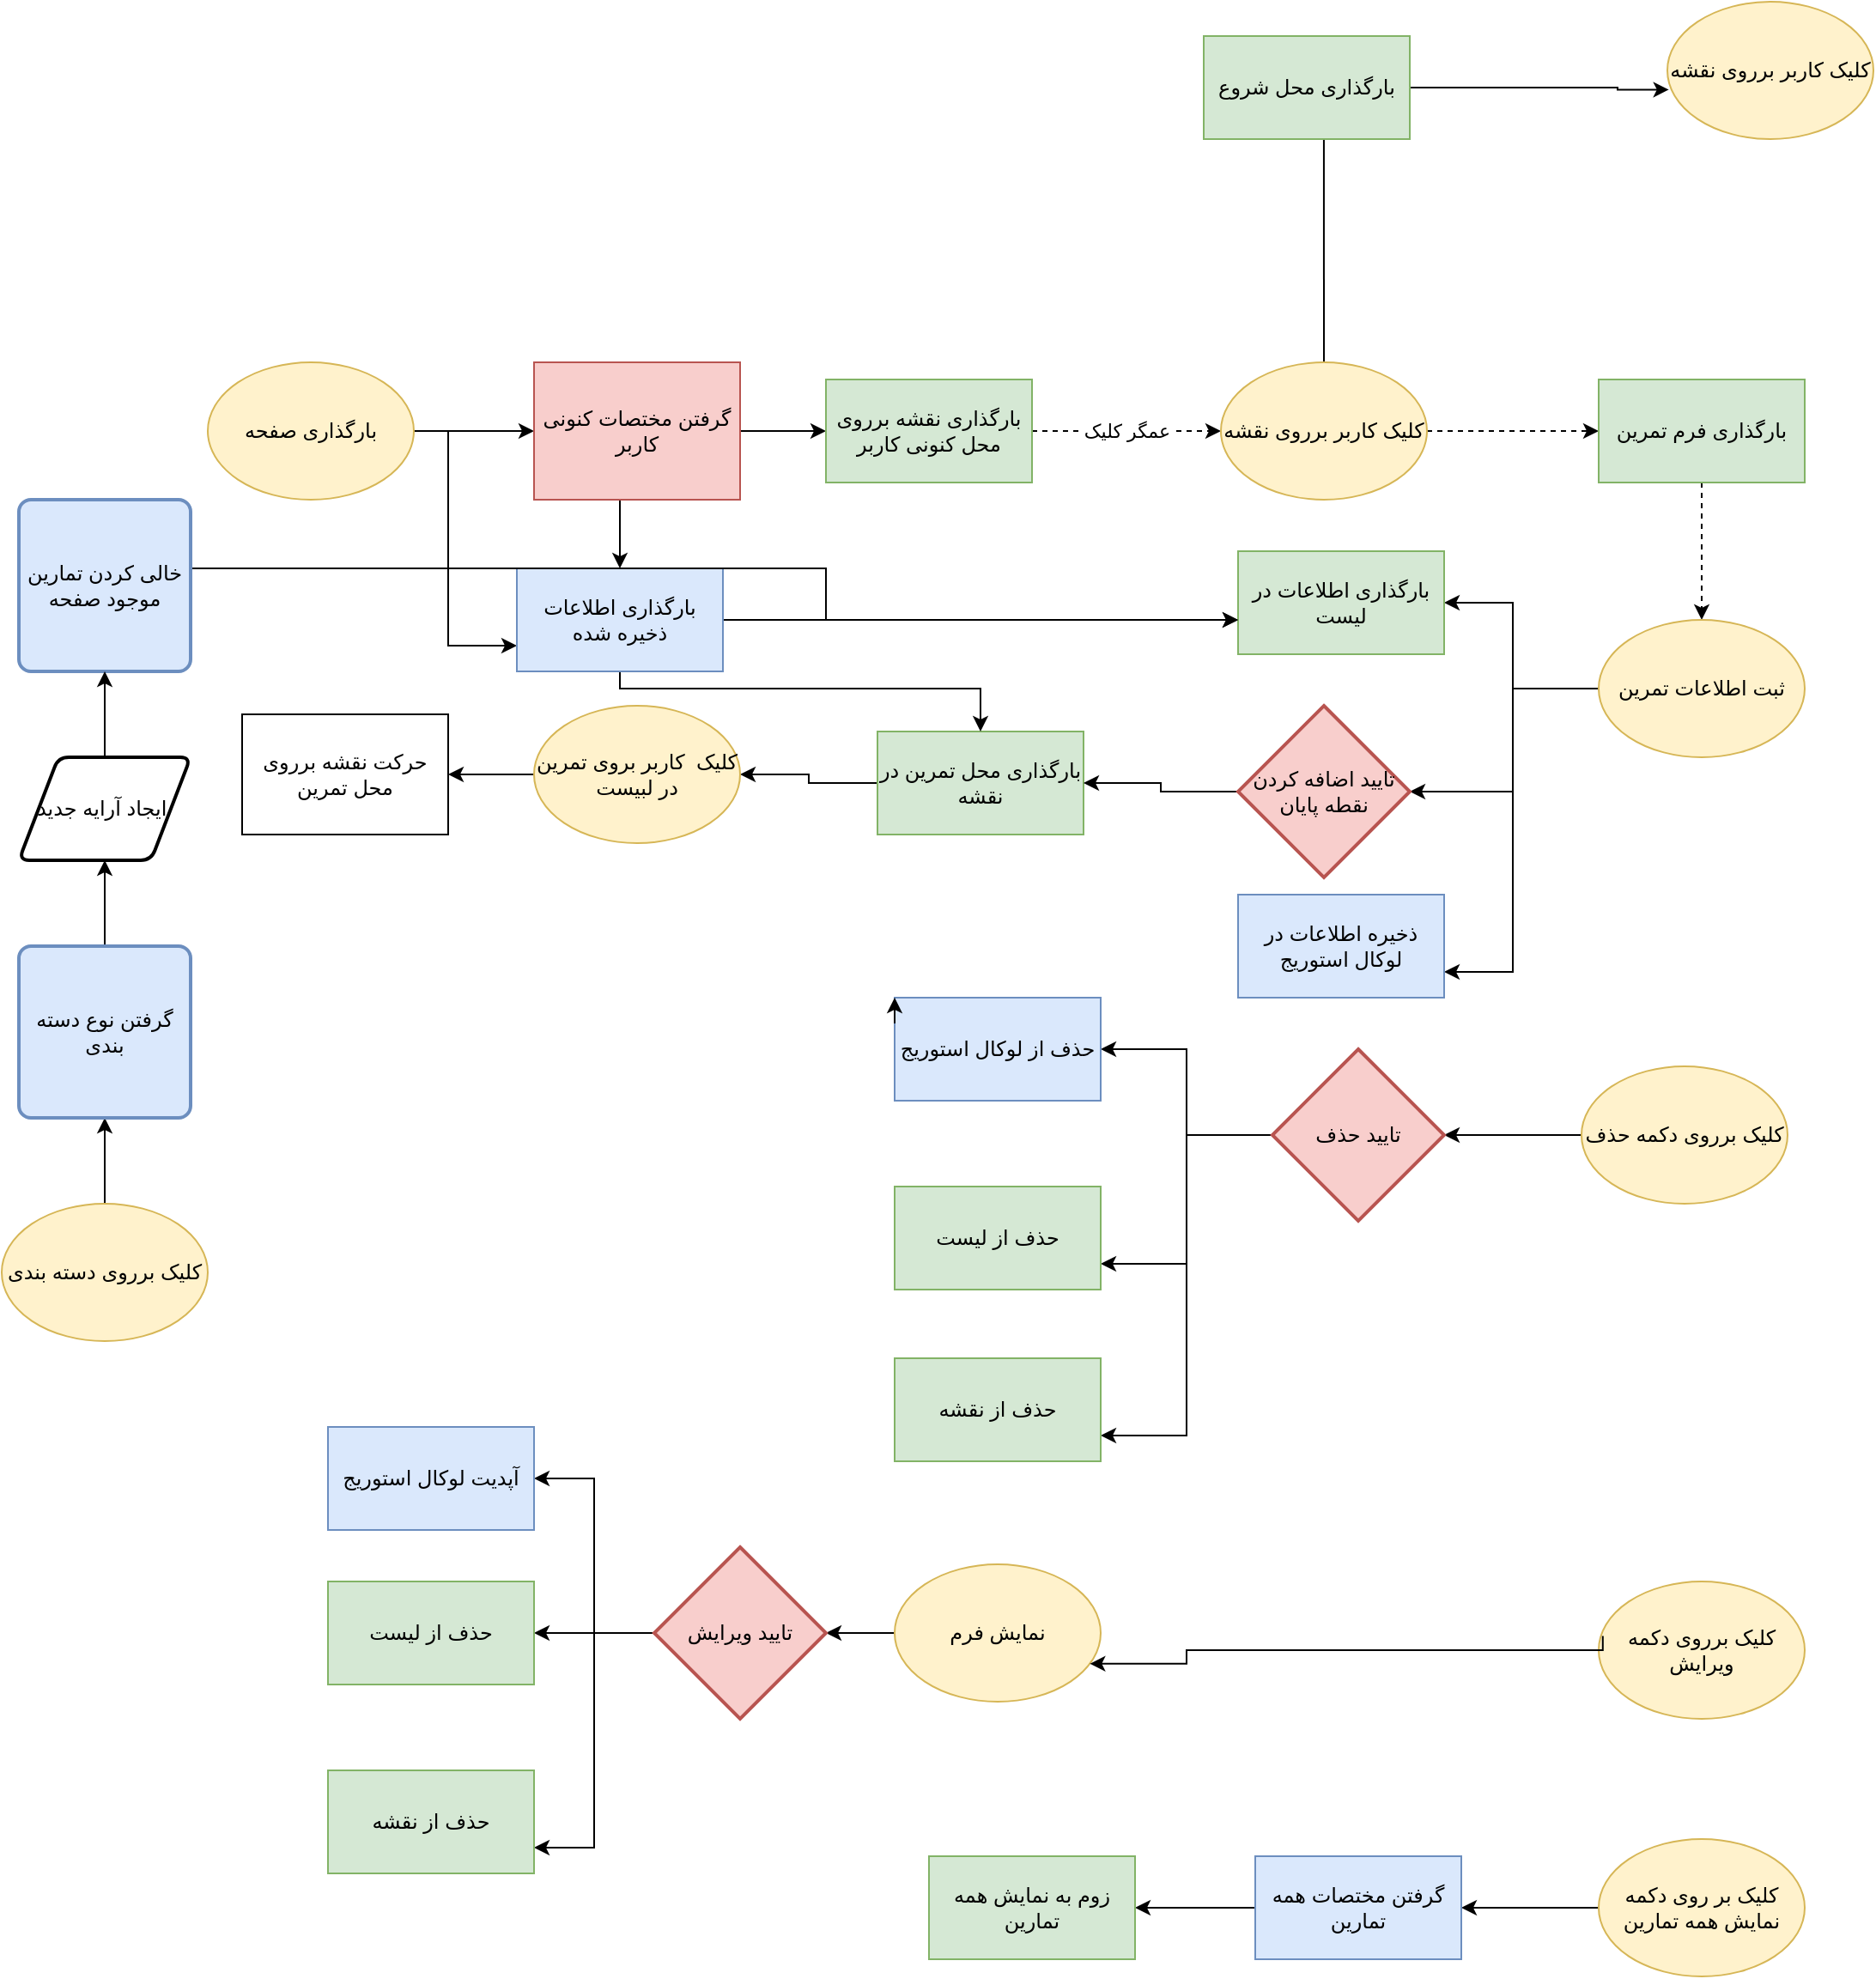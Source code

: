 <mxfile version="14.4.3" type="device"><diagram id="kmA88aOKymLp-5hWI0Im" name="Page-1"><mxGraphModel dx="2055" dy="1796" grid="1" gridSize="10" guides="1" tooltips="1" connect="1" arrows="1" fold="1" page="1" pageScale="1" pageWidth="850" pageHeight="1100" math="0" shadow="0"><root><mxCell id="0"/><mxCell id="1" parent="0"/><mxCell id="PQqwstBrlagNr3IVlRmh-4" value="" style="edgeStyle=orthogonalEdgeStyle;rounded=0;orthogonalLoop=1;jettySize=auto;html=1;" parent="1" source="PQqwstBrlagNr3IVlRmh-2" target="PQqwstBrlagNr3IVlRmh-3" edge="1"><mxGeometry relative="1" as="geometry"/></mxCell><mxCell id="PQqwstBrlagNr3IVlRmh-26" style="edgeStyle=orthogonalEdgeStyle;rounded=0;orthogonalLoop=1;jettySize=auto;html=1;entryX=0;entryY=0.75;entryDx=0;entryDy=0;" parent="1" source="PQqwstBrlagNr3IVlRmh-2" target="PQqwstBrlagNr3IVlRmh-25" edge="1"><mxGeometry relative="1" as="geometry"><Array as="points"><mxPoint x="220" y="100"/><mxPoint x="220" y="225"/></Array></mxGeometry></mxCell><mxCell id="PQqwstBrlagNr3IVlRmh-2" value="بارگذاری صفحه" style="ellipse;whiteSpace=wrap;html=1;fillColor=#fff2cc;strokeColor=#d6b656;" parent="1" vertex="1"><mxGeometry x="80" y="60" width="120" height="80" as="geometry"/></mxCell><mxCell id="PQqwstBrlagNr3IVlRmh-6" value="" style="edgeStyle=orthogonalEdgeStyle;rounded=0;orthogonalLoop=1;jettySize=auto;html=1;" parent="1" source="PQqwstBrlagNr3IVlRmh-3" target="PQqwstBrlagNr3IVlRmh-5" edge="1"><mxGeometry relative="1" as="geometry"/></mxCell><mxCell id="PQqwstBrlagNr3IVlRmh-27" style="edgeStyle=orthogonalEdgeStyle;rounded=0;orthogonalLoop=1;jettySize=auto;html=1;" parent="1" source="PQqwstBrlagNr3IVlRmh-3" target="PQqwstBrlagNr3IVlRmh-25" edge="1"><mxGeometry relative="1" as="geometry"><Array as="points"><mxPoint x="320" y="160"/><mxPoint x="320" y="160"/></Array></mxGeometry></mxCell><mxCell id="PQqwstBrlagNr3IVlRmh-3" value="گرفتن مختصات کنونی کاربر" style="rounded=0;whiteSpace=wrap;html=1;fillColor=#f8cecc;strokeColor=#b85450;" parent="1" vertex="1"><mxGeometry x="270" y="60" width="120" height="80" as="geometry"/></mxCell><mxCell id="PQqwstBrlagNr3IVlRmh-8" value="عمگر کلیک" style="edgeStyle=orthogonalEdgeStyle;rounded=0;orthogonalLoop=1;jettySize=auto;html=1;dashed=1;" parent="1" source="PQqwstBrlagNr3IVlRmh-5" target="PQqwstBrlagNr3IVlRmh-7" edge="1"><mxGeometry relative="1" as="geometry"/></mxCell><mxCell id="PQqwstBrlagNr3IVlRmh-5" value="بارگذاری نقشه برروی محل کنونی کاربر" style="rounded=0;whiteSpace=wrap;html=1;fillColor=#d5e8d4;strokeColor=#82b366;" parent="1" vertex="1"><mxGeometry x="440" y="70" width="120" height="60" as="geometry"/></mxCell><mxCell id="PQqwstBrlagNr3IVlRmh-10" value="" style="edgeStyle=orthogonalEdgeStyle;rounded=0;orthogonalLoop=1;jettySize=auto;html=1;dashed=1;" parent="1" source="PQqwstBrlagNr3IVlRmh-7" target="PQqwstBrlagNr3IVlRmh-9" edge="1"><mxGeometry relative="1" as="geometry"/></mxCell><mxCell id="BO5ygwFrb8wYWoh1vR6J-3" style="edgeStyle=orthogonalEdgeStyle;rounded=0;orthogonalLoop=1;jettySize=auto;html=1;entryX=0.583;entryY=0.833;entryDx=0;entryDy=0;entryPerimeter=0;" edge="1" parent="1" source="PQqwstBrlagNr3IVlRmh-7" target="BO5ygwFrb8wYWoh1vR6J-2"><mxGeometry relative="1" as="geometry"/></mxCell><mxCell id="PQqwstBrlagNr3IVlRmh-7" value="کلیک کاربر برروی نقشه" style="ellipse;whiteSpace=wrap;html=1;fillColor=#fff2cc;strokeColor=#d6b656;" parent="1" vertex="1"><mxGeometry x="670" y="60" width="120" height="80" as="geometry"/></mxCell><mxCell id="PQqwstBrlagNr3IVlRmh-12" value="" style="edgeStyle=orthogonalEdgeStyle;rounded=0;orthogonalLoop=1;jettySize=auto;html=1;dashed=1;" parent="1" source="PQqwstBrlagNr3IVlRmh-9" target="PQqwstBrlagNr3IVlRmh-11" edge="1"><mxGeometry relative="1" as="geometry"/></mxCell><mxCell id="PQqwstBrlagNr3IVlRmh-9" value="بارگذاری فرم تمرین" style="rounded=0;whiteSpace=wrap;html=1;fillColor=#d5e8d4;strokeColor=#82b366;" parent="1" vertex="1"><mxGeometry x="890" y="70" width="120" height="60" as="geometry"/></mxCell><mxCell id="PQqwstBrlagNr3IVlRmh-18" style="edgeStyle=orthogonalEdgeStyle;rounded=0;orthogonalLoop=1;jettySize=auto;html=1;entryX=1;entryY=0.75;entryDx=0;entryDy=0;" parent="1" source="PQqwstBrlagNr3IVlRmh-11" target="PQqwstBrlagNr3IVlRmh-13" edge="1"><mxGeometry relative="1" as="geometry"><Array as="points"><mxPoint x="840" y="250"/><mxPoint x="840" y="415"/></Array></mxGeometry></mxCell><mxCell id="PQqwstBrlagNr3IVlRmh-19" style="edgeStyle=orthogonalEdgeStyle;rounded=0;orthogonalLoop=1;jettySize=auto;html=1;entryX=1;entryY=0.5;entryDx=0;entryDy=0;entryPerimeter=0;" parent="1" source="PQqwstBrlagNr3IVlRmh-11" target="BO5ygwFrb8wYWoh1vR6J-6" edge="1"><mxGeometry relative="1" as="geometry"><Array as="points"><mxPoint x="840" y="250"/><mxPoint x="840" y="310"/></Array></mxGeometry></mxCell><mxCell id="PQqwstBrlagNr3IVlRmh-20" style="edgeStyle=orthogonalEdgeStyle;rounded=0;orthogonalLoop=1;jettySize=auto;html=1;" parent="1" source="PQqwstBrlagNr3IVlRmh-11" target="PQqwstBrlagNr3IVlRmh-15" edge="1"><mxGeometry relative="1" as="geometry"><Array as="points"><mxPoint x="840" y="250"/><mxPoint x="840" y="200"/></Array></mxGeometry></mxCell><mxCell id="PQqwstBrlagNr3IVlRmh-11" value="ثبت اطلاعات تمرین" style="ellipse;whiteSpace=wrap;html=1;fillColor=#fff2cc;strokeColor=#d6b656;" parent="1" vertex="1"><mxGeometry x="890" y="210" width="120" height="80" as="geometry"/></mxCell><mxCell id="PQqwstBrlagNr3IVlRmh-13" value="ذخیره اطلاعات در لوکال استوریج" style="rounded=0;whiteSpace=wrap;html=1;fillColor=#dae8fc;strokeColor=#6c8ebf;" parent="1" vertex="1"><mxGeometry x="680" y="370" width="120" height="60" as="geometry"/></mxCell><mxCell id="PQqwstBrlagNr3IVlRmh-22" style="edgeStyle=orthogonalEdgeStyle;rounded=0;orthogonalLoop=1;jettySize=auto;html=1;" parent="1" source="PQqwstBrlagNr3IVlRmh-14" target="PQqwstBrlagNr3IVlRmh-21" edge="1"><mxGeometry relative="1" as="geometry"/></mxCell><mxCell id="PQqwstBrlagNr3IVlRmh-14" value="بارگذاری محل تمرین در نقشه" style="rounded=0;whiteSpace=wrap;html=1;fillColor=#d5e8d4;strokeColor=#82b366;" parent="1" vertex="1"><mxGeometry x="470" y="275" width="120" height="60" as="geometry"/></mxCell><mxCell id="PQqwstBrlagNr3IVlRmh-15" value="بارگذاری اطلاعات در لیست" style="rounded=0;whiteSpace=wrap;html=1;fillColor=#d5e8d4;strokeColor=#82b366;" parent="1" vertex="1"><mxGeometry x="680" y="170" width="120" height="60" as="geometry"/></mxCell><mxCell id="PQqwstBrlagNr3IVlRmh-24" style="edgeStyle=orthogonalEdgeStyle;rounded=0;orthogonalLoop=1;jettySize=auto;html=1;entryX=1;entryY=0.5;entryDx=0;entryDy=0;" parent="1" source="PQqwstBrlagNr3IVlRmh-21" target="PQqwstBrlagNr3IVlRmh-23" edge="1"><mxGeometry relative="1" as="geometry"/></mxCell><mxCell id="PQqwstBrlagNr3IVlRmh-21" value="کلیک&amp;nbsp; کاربر بروی تمرین در لبیست" style="ellipse;whiteSpace=wrap;html=1;fillColor=#fff2cc;strokeColor=#d6b656;" parent="1" vertex="1"><mxGeometry x="270" y="260" width="120" height="80" as="geometry"/></mxCell><mxCell id="PQqwstBrlagNr3IVlRmh-23" value="حرکت نقشه برروی محل تمرین" style="rounded=0;whiteSpace=wrap;html=1;" parent="1" vertex="1"><mxGeometry x="100" y="265" width="120" height="70" as="geometry"/></mxCell><mxCell id="PQqwstBrlagNr3IVlRmh-28" style="edgeStyle=orthogonalEdgeStyle;rounded=0;orthogonalLoop=1;jettySize=auto;html=1;" parent="1" source="PQqwstBrlagNr3IVlRmh-25" target="PQqwstBrlagNr3IVlRmh-15" edge="1"><mxGeometry relative="1" as="geometry"><Array as="points"><mxPoint x="570" y="210"/><mxPoint x="570" y="210"/></Array></mxGeometry></mxCell><mxCell id="PQqwstBrlagNr3IVlRmh-29" style="edgeStyle=orthogonalEdgeStyle;rounded=0;orthogonalLoop=1;jettySize=auto;html=1;entryX=0.5;entryY=0;entryDx=0;entryDy=0;" parent="1" source="PQqwstBrlagNr3IVlRmh-25" target="PQqwstBrlagNr3IVlRmh-14" edge="1"><mxGeometry relative="1" as="geometry"><Array as="points"><mxPoint x="320" y="250"/><mxPoint x="530" y="250"/></Array></mxGeometry></mxCell><mxCell id="PQqwstBrlagNr3IVlRmh-25" value="بارگذاری اطلاعات ذخیره شده" style="rounded=0;whiteSpace=wrap;html=1;fillColor=#dae8fc;strokeColor=#6c8ebf;" parent="1" vertex="1"><mxGeometry x="260" y="180" width="120" height="60" as="geometry"/></mxCell><mxCell id="CTnsP1r3f3KNt_22TrNH-3" value="" style="edgeStyle=orthogonalEdgeStyle;rounded=0;orthogonalLoop=1;jettySize=auto;html=1;" parent="1" source="CTnsP1r3f3KNt_22TrNH-1" target="CTnsP1r3f3KNt_22TrNH-2" edge="1"><mxGeometry relative="1" as="geometry"/></mxCell><mxCell id="CTnsP1r3f3KNt_22TrNH-1" value="کلیک برروی دکمه حذف" style="ellipse;whiteSpace=wrap;html=1;fillColor=#fff2cc;strokeColor=#d6b656;" parent="1" vertex="1"><mxGeometry x="880" y="470" width="120" height="80" as="geometry"/></mxCell><mxCell id="CTnsP1r3f3KNt_22TrNH-7" value="" style="edgeStyle=orthogonalEdgeStyle;rounded=0;orthogonalLoop=1;jettySize=auto;html=1;" parent="1" source="CTnsP1r3f3KNt_22TrNH-2" target="CTnsP1r3f3KNt_22TrNH-6" edge="1"><mxGeometry relative="1" as="geometry"/></mxCell><mxCell id="CTnsP1r3f3KNt_22TrNH-12" style="edgeStyle=orthogonalEdgeStyle;rounded=0;orthogonalLoop=1;jettySize=auto;html=1;entryX=1;entryY=0.75;entryDx=0;entryDy=0;" parent="1" source="CTnsP1r3f3KNt_22TrNH-2" target="CTnsP1r3f3KNt_22TrNH-10" edge="1"><mxGeometry relative="1" as="geometry"/></mxCell><mxCell id="CTnsP1r3f3KNt_22TrNH-13" style="edgeStyle=orthogonalEdgeStyle;rounded=0;orthogonalLoop=1;jettySize=auto;html=1;entryX=1;entryY=0.75;entryDx=0;entryDy=0;" parent="1" source="CTnsP1r3f3KNt_22TrNH-2" target="CTnsP1r3f3KNt_22TrNH-11" edge="1"><mxGeometry relative="1" as="geometry"/></mxCell><mxCell id="CTnsP1r3f3KNt_22TrNH-2" value="تایید حذف" style="strokeWidth=2;html=1;shape=mxgraph.flowchart.decision;whiteSpace=wrap;fillColor=#f8cecc;strokeColor=#b85450;" parent="1" vertex="1"><mxGeometry x="700" y="460" width="100" height="100" as="geometry"/></mxCell><mxCell id="CTnsP1r3f3KNt_22TrNH-6" value="حذف از لوکال استوریج" style="rounded=0;whiteSpace=wrap;html=1;fillColor=#dae8fc;strokeColor=#6c8ebf;" parent="1" vertex="1"><mxGeometry x="480" y="430" width="120" height="60" as="geometry"/></mxCell><mxCell id="CTnsP1r3f3KNt_22TrNH-10" value="حذف از لیست" style="rounded=0;whiteSpace=wrap;html=1;fillColor=#d5e8d4;strokeColor=#82b366;" parent="1" vertex="1"><mxGeometry x="480" y="540" width="120" height="60" as="geometry"/></mxCell><mxCell id="CTnsP1r3f3KNt_22TrNH-11" value="حذف از نقشه" style="rounded=0;whiteSpace=wrap;html=1;fillColor=#d5e8d4;strokeColor=#82b366;" parent="1" vertex="1"><mxGeometry x="480" y="640" width="120" height="60" as="geometry"/></mxCell><mxCell id="CTnsP1r3f3KNt_22TrNH-15" value="کلیک برروی دکمه ویرایش" style="ellipse;whiteSpace=wrap;html=1;fillColor=#fff2cc;strokeColor=#d6b656;" parent="1" vertex="1"><mxGeometry x="890" y="770" width="120" height="80" as="geometry"/></mxCell><mxCell id="CTnsP1r3f3KNt_22TrNH-26" style="edgeStyle=orthogonalEdgeStyle;rounded=0;orthogonalLoop=1;jettySize=auto;html=1;" parent="1" source="CTnsP1r3f3KNt_22TrNH-23" target="CTnsP1r3f3KNt_22TrNH-25" edge="1"><mxGeometry relative="1" as="geometry"/></mxCell><mxCell id="CTnsP1r3f3KNt_22TrNH-23" value="نمایش فرم" style="ellipse;whiteSpace=wrap;html=1;fillColor=#fff2cc;strokeColor=#d6b656;" parent="1" vertex="1"><mxGeometry x="480" y="760" width="120" height="80" as="geometry"/></mxCell><mxCell id="CTnsP1r3f3KNt_22TrNH-24" style="edgeStyle=orthogonalEdgeStyle;rounded=0;orthogonalLoop=1;jettySize=auto;html=1;entryX=1;entryY=0.75;entryDx=0;entryDy=0;exitX=0.02;exitY=0.397;exitDx=0;exitDy=0;exitPerimeter=0;" parent="1" source="CTnsP1r3f3KNt_22TrNH-15" target="CTnsP1r3f3KNt_22TrNH-23" edge="1"><mxGeometry relative="1" as="geometry"><mxPoint x="700" y="810" as="sourcePoint"/><mxPoint x="600" y="885" as="targetPoint"/><Array as="points"><mxPoint x="882" y="810"/><mxPoint x="650" y="810"/><mxPoint x="650" y="878"/></Array></mxGeometry></mxCell><mxCell id="CTnsP1r3f3KNt_22TrNH-30" style="edgeStyle=orthogonalEdgeStyle;rounded=0;orthogonalLoop=1;jettySize=auto;html=1;entryX=1;entryY=0.5;entryDx=0;entryDy=0;" parent="1" source="CTnsP1r3f3KNt_22TrNH-25" target="CTnsP1r3f3KNt_22TrNH-29" edge="1"><mxGeometry relative="1" as="geometry"/></mxCell><mxCell id="CTnsP1r3f3KNt_22TrNH-31" style="edgeStyle=orthogonalEdgeStyle;rounded=0;orthogonalLoop=1;jettySize=auto;html=1;entryX=1;entryY=0.5;entryDx=0;entryDy=0;" parent="1" source="CTnsP1r3f3KNt_22TrNH-25" target="CTnsP1r3f3KNt_22TrNH-27" edge="1"><mxGeometry relative="1" as="geometry"/></mxCell><mxCell id="CTnsP1r3f3KNt_22TrNH-32" style="edgeStyle=orthogonalEdgeStyle;rounded=0;orthogonalLoop=1;jettySize=auto;html=1;entryX=1;entryY=0.75;entryDx=0;entryDy=0;" parent="1" source="CTnsP1r3f3KNt_22TrNH-25" target="CTnsP1r3f3KNt_22TrNH-28" edge="1"><mxGeometry relative="1" as="geometry"/></mxCell><mxCell id="CTnsP1r3f3KNt_22TrNH-25" value="تایید ویرایش" style="strokeWidth=2;html=1;shape=mxgraph.flowchart.decision;whiteSpace=wrap;fillColor=#f8cecc;strokeColor=#b85450;" parent="1" vertex="1"><mxGeometry x="340" y="750" width="100" height="100" as="geometry"/></mxCell><mxCell id="CTnsP1r3f3KNt_22TrNH-27" value="آپدیت لوکال استوریج" style="rounded=0;whiteSpace=wrap;html=1;fillColor=#dae8fc;strokeColor=#6c8ebf;" parent="1" vertex="1"><mxGeometry x="150" y="680" width="120" height="60" as="geometry"/></mxCell><mxCell id="CTnsP1r3f3KNt_22TrNH-28" value="حذف از نقشه" style="rounded=0;whiteSpace=wrap;html=1;fillColor=#d5e8d4;strokeColor=#82b366;" parent="1" vertex="1"><mxGeometry x="150" y="880" width="120" height="60" as="geometry"/></mxCell><mxCell id="CTnsP1r3f3KNt_22TrNH-29" value="حذف از لیست" style="rounded=0;whiteSpace=wrap;html=1;fillColor=#d5e8d4;strokeColor=#82b366;" parent="1" vertex="1"><mxGeometry x="150" y="770" width="120" height="60" as="geometry"/></mxCell><mxCell id="TWIum2Yms7-U7smUvIky-3" value="" style="edgeStyle=orthogonalEdgeStyle;rounded=0;orthogonalLoop=1;jettySize=auto;html=1;" parent="1" source="TWIum2Yms7-U7smUvIky-1" target="TWIum2Yms7-U7smUvIky-2" edge="1"><mxGeometry relative="1" as="geometry"/></mxCell><mxCell id="TWIum2Yms7-U7smUvIky-1" value="کلیک برروی دسته بندی" style="ellipse;whiteSpace=wrap;html=1;fillColor=#fff2cc;strokeColor=#d6b656;" parent="1" vertex="1"><mxGeometry x="-40" y="550" width="120" height="80" as="geometry"/></mxCell><mxCell id="TWIum2Yms7-U7smUvIky-5" value="" style="edgeStyle=orthogonalEdgeStyle;rounded=0;orthogonalLoop=1;jettySize=auto;html=1;" parent="1" source="TWIum2Yms7-U7smUvIky-2" target="TWIum2Yms7-U7smUvIky-4" edge="1"><mxGeometry relative="1" as="geometry"><Array as="points"><mxPoint x="20" y="310"/><mxPoint x="20" y="310"/></Array></mxGeometry></mxCell><mxCell id="TWIum2Yms7-U7smUvIky-2" value="گرفتن نوع دسته بندی" style="rounded=1;whiteSpace=wrap;html=1;absoluteArcSize=1;arcSize=14;strokeWidth=2;fillColor=#dae8fc;strokeColor=#6c8ebf;" parent="1" vertex="1"><mxGeometry x="-30" y="400" width="100" height="100" as="geometry"/></mxCell><mxCell id="TWIum2Yms7-U7smUvIky-6" style="edgeStyle=orthogonalEdgeStyle;rounded=0;orthogonalLoop=1;jettySize=auto;html=1;" parent="1" source="TWIum2Yms7-U7smUvIky-7" target="PQqwstBrlagNr3IVlRmh-15" edge="1"><mxGeometry relative="1" as="geometry"><Array as="points"><mxPoint x="30" y="180"/><mxPoint x="440" y="180"/><mxPoint x="440" y="210"/></Array></mxGeometry></mxCell><mxCell id="TWIum2Yms7-U7smUvIky-4" value="ایجاد آرایه جدید&amp;nbsp;" style="shape=parallelogram;html=1;strokeWidth=2;perimeter=parallelogramPerimeter;whiteSpace=wrap;rounded=1;arcSize=12;size=0.23;" parent="1" vertex="1"><mxGeometry x="-30" y="290" width="100" height="60" as="geometry"/></mxCell><mxCell id="TWIum2Yms7-U7smUvIky-7" value="خالی کردن تمارین موجود صفحه" style="rounded=1;whiteSpace=wrap;html=1;absoluteArcSize=1;arcSize=14;strokeWidth=2;fillColor=#dae8fc;strokeColor=#6c8ebf;" parent="1" vertex="1"><mxGeometry x="-30" y="140" width="100" height="100" as="geometry"/></mxCell><mxCell id="TWIum2Yms7-U7smUvIky-8" style="edgeStyle=orthogonalEdgeStyle;rounded=0;orthogonalLoop=1;jettySize=auto;html=1;" parent="1" source="TWIum2Yms7-U7smUvIky-4" target="TWIum2Yms7-U7smUvIky-7" edge="1"><mxGeometry relative="1" as="geometry"><mxPoint x="30.059" y="250" as="sourcePoint"/><mxPoint x="680" y="210" as="targetPoint"/><Array as="points"/></mxGeometry></mxCell><mxCell id="OGmIvqYmDCyokb-yP7sK-4" style="edgeStyle=orthogonalEdgeStyle;rounded=0;orthogonalLoop=1;jettySize=auto;html=1;" parent="1" source="OGmIvqYmDCyokb-yP7sK-1" target="OGmIvqYmDCyokb-yP7sK-2" edge="1"><mxGeometry relative="1" as="geometry"/></mxCell><mxCell id="OGmIvqYmDCyokb-yP7sK-1" value="کلیک بر روی دکمه نمایش همه تمارین" style="ellipse;whiteSpace=wrap;html=1;fillColor=#fff2cc;strokeColor=#d6b656;" parent="1" vertex="1"><mxGeometry x="890" y="920" width="120" height="80" as="geometry"/></mxCell><mxCell id="OGmIvqYmDCyokb-yP7sK-5" style="edgeStyle=orthogonalEdgeStyle;rounded=0;orthogonalLoop=1;jettySize=auto;html=1;" parent="1" source="OGmIvqYmDCyokb-yP7sK-2" target="OGmIvqYmDCyokb-yP7sK-3" edge="1"><mxGeometry relative="1" as="geometry"/></mxCell><mxCell id="OGmIvqYmDCyokb-yP7sK-2" value="گرفتن مختصات همه تمارین" style="rounded=0;whiteSpace=wrap;html=1;fillColor=#dae8fc;strokeColor=#6c8ebf;" parent="1" vertex="1"><mxGeometry x="690" y="930" width="120" height="60" as="geometry"/></mxCell><mxCell id="OGmIvqYmDCyokb-yP7sK-3" value="زوم به نمایش همه تمارین" style="rounded=0;whiteSpace=wrap;html=1;fillColor=#d5e8d4;strokeColor=#82b366;" parent="1" vertex="1"><mxGeometry x="500" y="930" width="120" height="60" as="geometry"/></mxCell><mxCell id="BO5ygwFrb8wYWoh1vR6J-1" value="کلیک کاربر برروی نقشه" style="ellipse;whiteSpace=wrap;html=1;fillColor=#fff2cc;strokeColor=#d6b656;" vertex="1" parent="1"><mxGeometry x="930" y="-150" width="120" height="80" as="geometry"/></mxCell><mxCell id="BO5ygwFrb8wYWoh1vR6J-4" style="edgeStyle=orthogonalEdgeStyle;rounded=0;orthogonalLoop=1;jettySize=auto;html=1;entryX=0.007;entryY=0.64;entryDx=0;entryDy=0;entryPerimeter=0;" edge="1" parent="1" source="BO5ygwFrb8wYWoh1vR6J-2" target="BO5ygwFrb8wYWoh1vR6J-1"><mxGeometry relative="1" as="geometry"><Array as="points"><mxPoint x="901" y="-100"/></Array></mxGeometry></mxCell><mxCell id="BO5ygwFrb8wYWoh1vR6J-2" value="بارگذاری محل شروع" style="rounded=0;whiteSpace=wrap;html=1;fillColor=#d5e8d4;strokeColor=#82b366;" vertex="1" parent="1"><mxGeometry x="660" y="-130" width="120" height="60" as="geometry"/></mxCell><mxCell id="BO5ygwFrb8wYWoh1vR6J-7" style="edgeStyle=orthogonalEdgeStyle;rounded=0;orthogonalLoop=1;jettySize=auto;html=1;entryX=1;entryY=0.5;entryDx=0;entryDy=0;" edge="1" parent="1" source="BO5ygwFrb8wYWoh1vR6J-6" target="PQqwstBrlagNr3IVlRmh-14"><mxGeometry relative="1" as="geometry"/></mxCell><mxCell id="BO5ygwFrb8wYWoh1vR6J-6" value="تایید اضافه کردن نقطه پایان" style="strokeWidth=2;html=1;shape=mxgraph.flowchart.decision;whiteSpace=wrap;fillColor=#f8cecc;strokeColor=#b85450;" vertex="1" parent="1"><mxGeometry x="680" y="260" width="100" height="100" as="geometry"/></mxCell><mxCell id="BO5ygwFrb8wYWoh1vR6J-9" style="edgeStyle=orthogonalEdgeStyle;rounded=0;orthogonalLoop=1;jettySize=auto;html=1;exitX=0;exitY=0.25;exitDx=0;exitDy=0;entryX=0;entryY=0;entryDx=0;entryDy=0;" edge="1" parent="1" source="CTnsP1r3f3KNt_22TrNH-6" target="CTnsP1r3f3KNt_22TrNH-6"><mxGeometry relative="1" as="geometry"/></mxCell></root></mxGraphModel></diagram></mxfile>